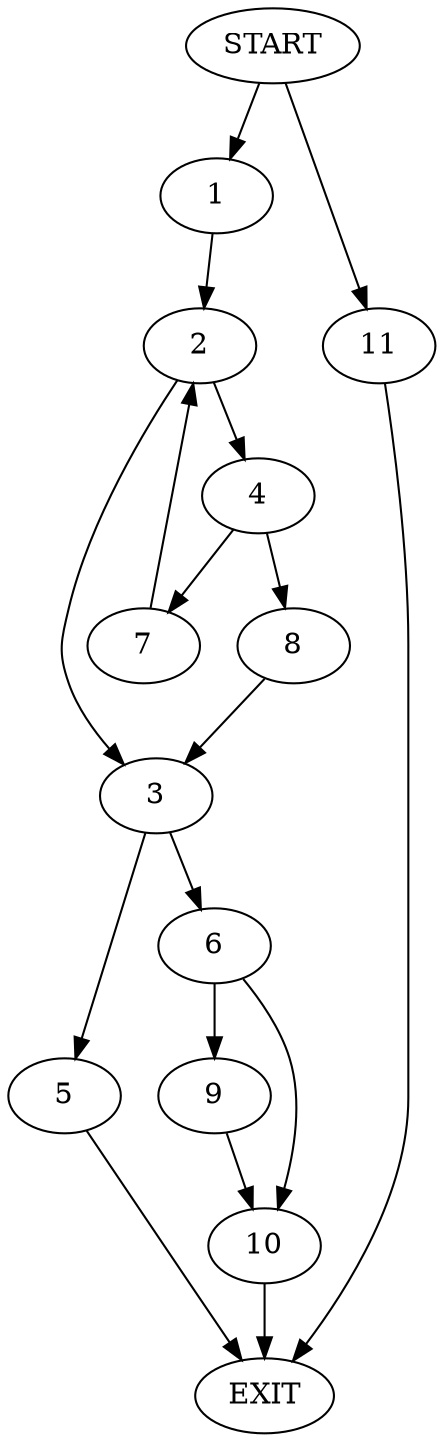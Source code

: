 digraph {
0 [label="START"]
12 [label="EXIT"]
0 -> 1
1 -> 2
2 -> 3
2 -> 4
3 -> 5
3 -> 6
4 -> 7
4 -> 8
8 -> 3
7 -> 2
6 -> 9
6 -> 10
5 -> 12
10 -> 12
9 -> 10
0 -> 11
11 -> 12
}
